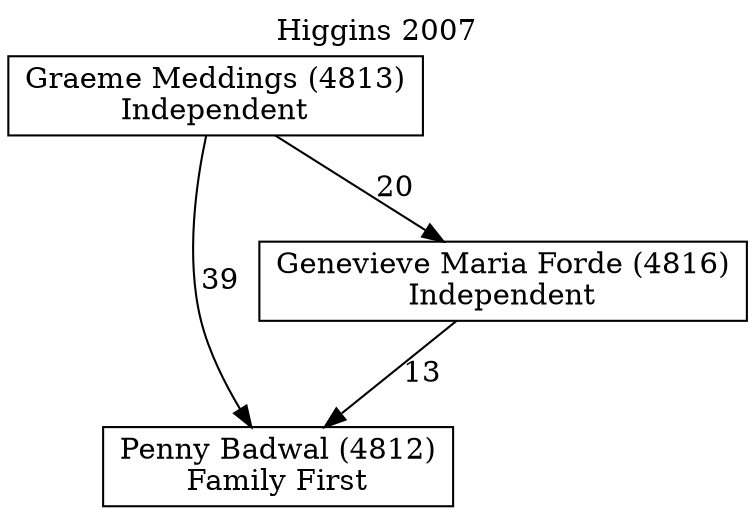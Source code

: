 // House preference flow
digraph "Penny Badwal (4812)_Higgins_2007" {
	graph [label="Higgins 2007" labelloc=t mclimit=10]
	node [shape=box]
	"Penny Badwal (4812)" [label="Penny Badwal (4812)
Family First"]
	"Genevieve Maria Forde (4816)" [label="Genevieve Maria Forde (4816)
Independent"]
	"Graeme Meddings (4813)" [label="Graeme Meddings (4813)
Independent"]
	"Genevieve Maria Forde (4816)" -> "Penny Badwal (4812)" [label=13]
	"Graeme Meddings (4813)" -> "Genevieve Maria Forde (4816)" [label=20]
	"Graeme Meddings (4813)" -> "Penny Badwal (4812)" [label=39]
}
